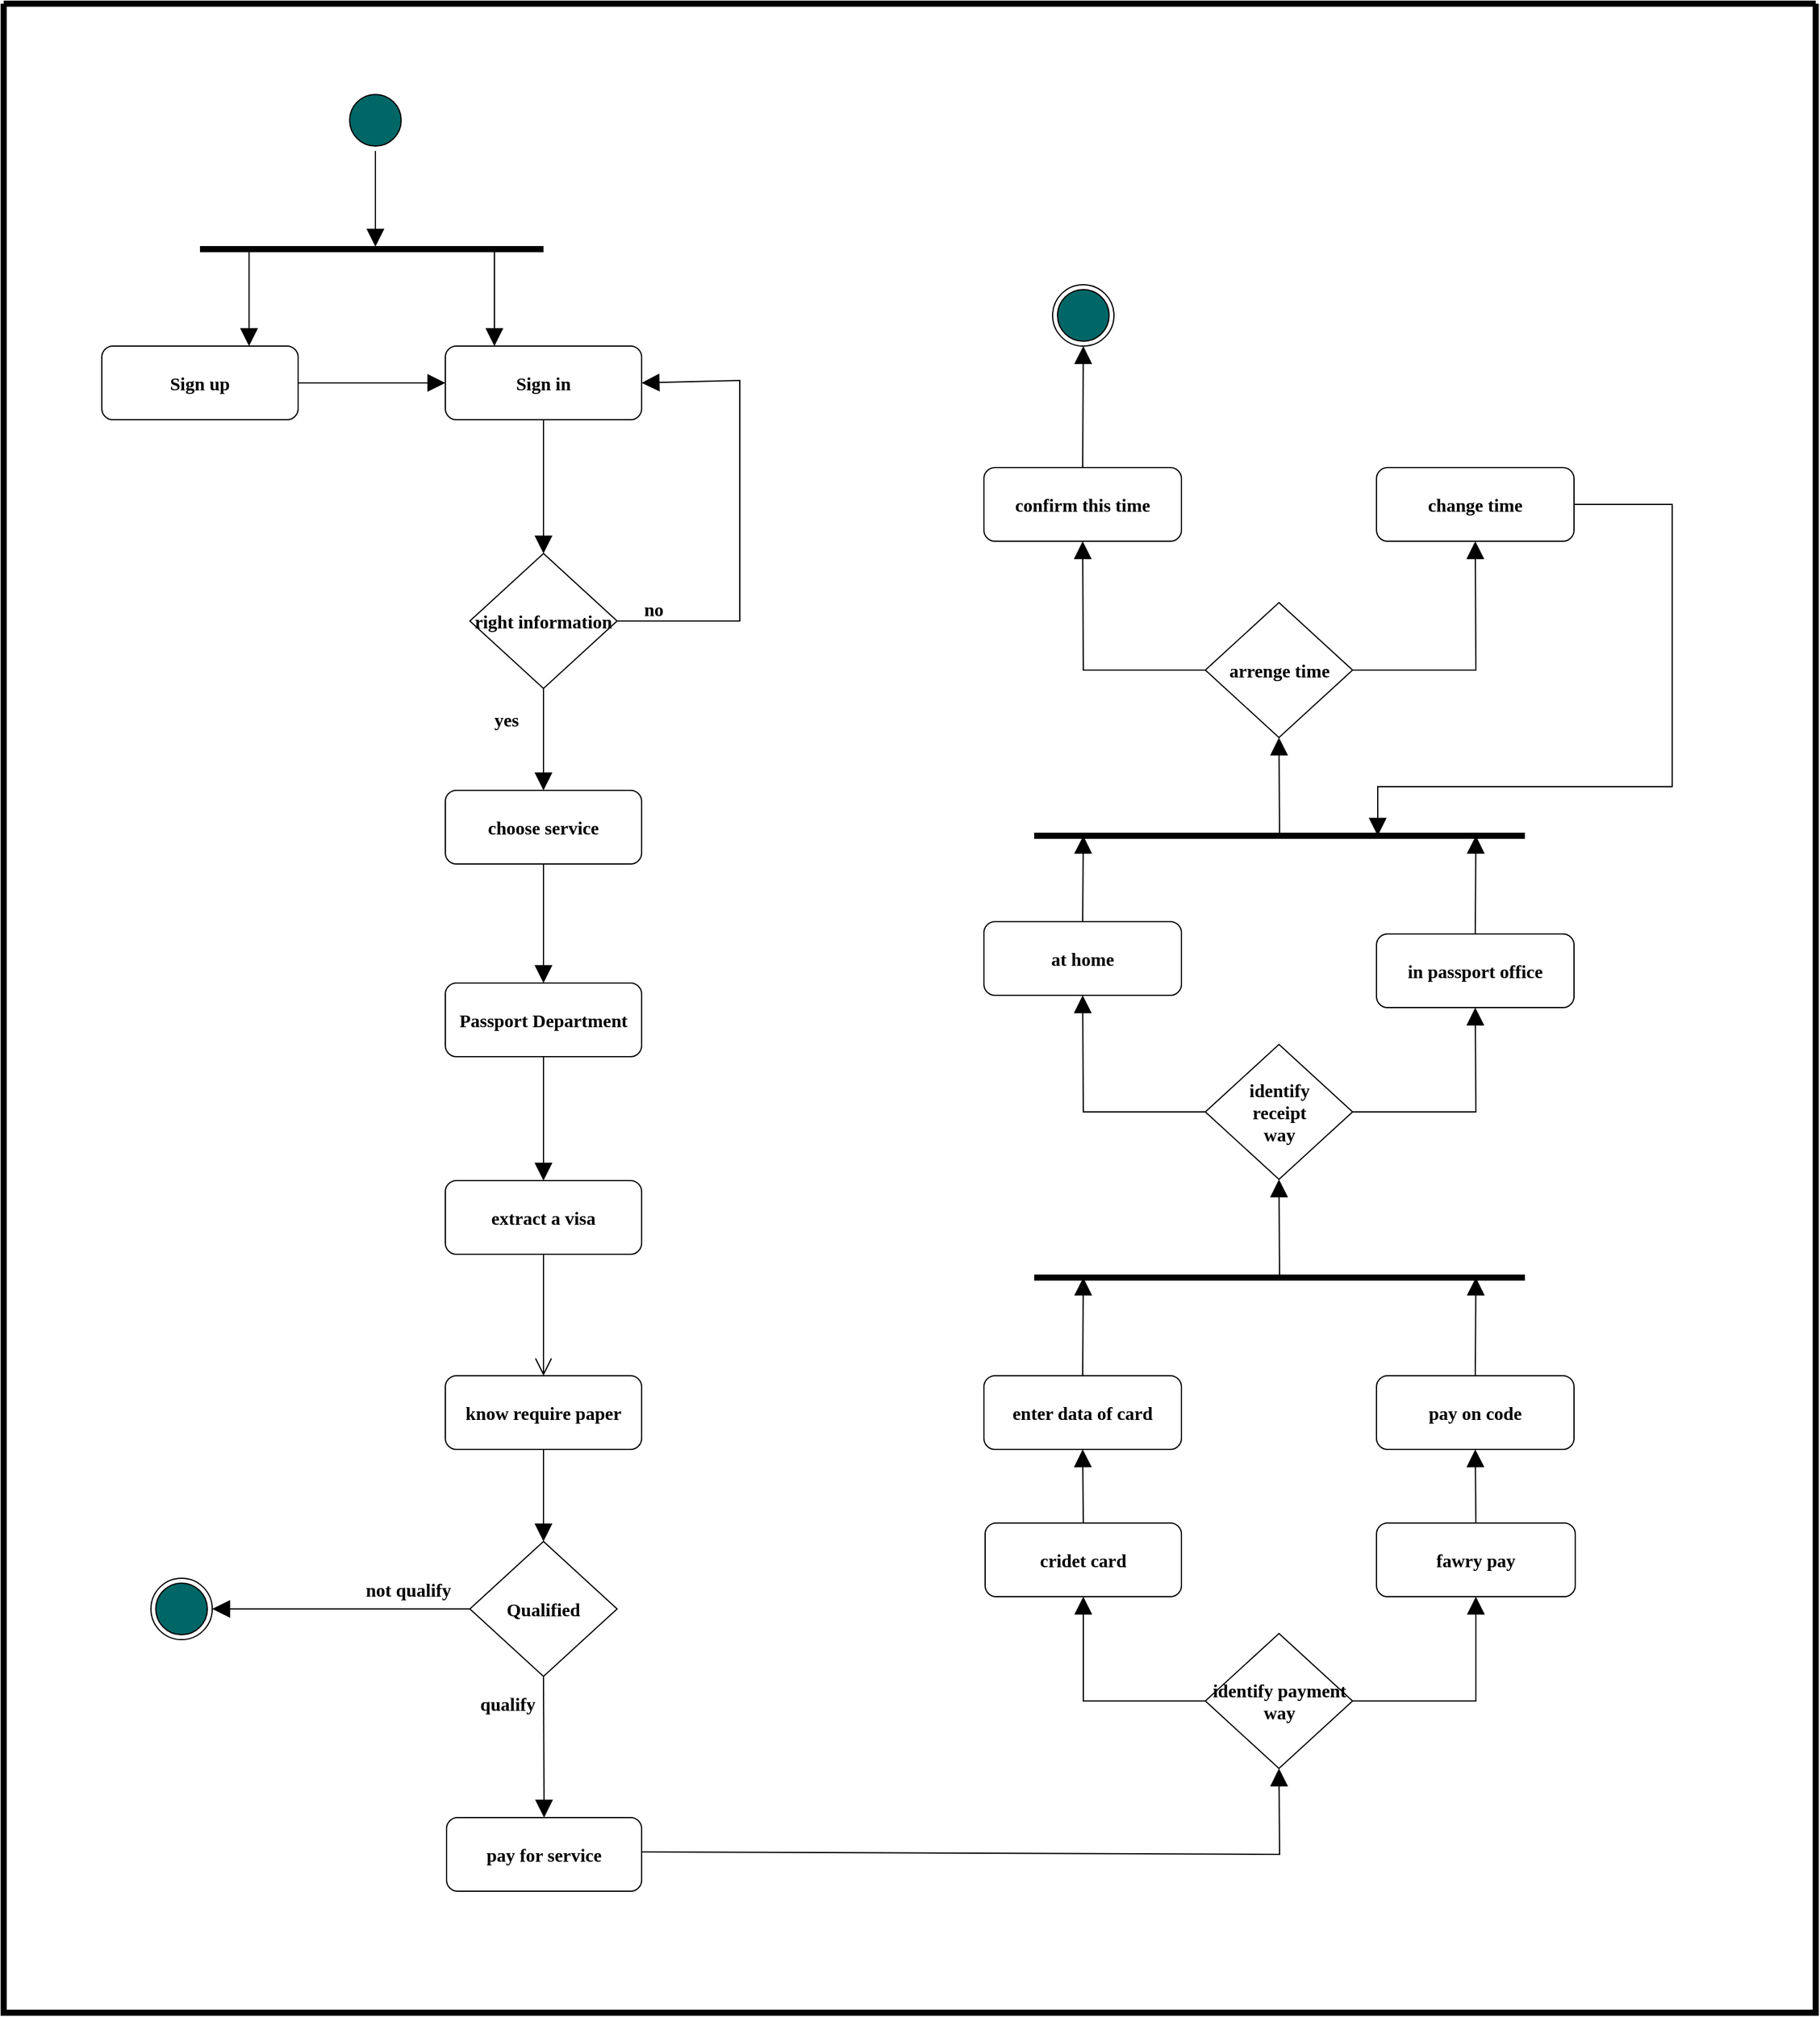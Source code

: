 <mxfile version="15.8.3" type="device"><diagram id="uHShFRgTAvPrgXR0WaOz" name="Page-1"><mxGraphModel dx="2480" dy="1286" grid="1" gridSize="10" guides="1" tooltips="1" connect="1" arrows="1" fold="1" page="1" pageScale="1" pageWidth="3000" pageHeight="3000" math="0" shadow="0"><root><mxCell id="0"/><mxCell id="1" parent="0"/><mxCell id="4eoLPG6ls2v7Al-9kTtL-5" value="" style="ellipse;html=1;shape=endState;fillColor=#006666;strokeColor=#000000;fontSize=15;fontFamily=Verdana;fontStyle=1" parent="1" vertex="1"><mxGeometry x="923" y="1688" width="50" height="50" as="geometry"/></mxCell><mxCell id="4eoLPG6ls2v7Al-9kTtL-6" value="" style="ellipse;html=1;shape=startState;fillColor=#006666;strokeColor=#000000;fontSize=15;fontFamily=Verdana;fontStyle=1" parent="1" vertex="1"><mxGeometry x="1081" y="475" width="50" height="50" as="geometry"/></mxCell><mxCell id="4eoLPG6ls2v7Al-9kTtL-10" value="pay on code" style="rounded=1;whiteSpace=wrap;html=1;fontSize=15;fontFamily=Verdana;fontStyle=1" parent="1" vertex="1"><mxGeometry x="1922" y="1523" width="161" height="60" as="geometry"/></mxCell><mxCell id="4eoLPG6ls2v7Al-9kTtL-12" value="cridet card" style="rounded=1;whiteSpace=wrap;html=1;fontSize=15;fontFamily=Verdana;fontStyle=1" parent="1" vertex="1"><mxGeometry x="1603" y="1643" width="160" height="60" as="geometry"/></mxCell><mxCell id="4eoLPG6ls2v7Al-9kTtL-13" value="fawry pay" style="rounded=1;whiteSpace=wrap;html=1;fontSize=15;fontFamily=Verdana;fontStyle=1" parent="1" vertex="1"><mxGeometry x="1922" y="1643" width="162" height="60" as="geometry"/></mxCell><mxCell id="4eoLPG6ls2v7Al-9kTtL-14" value="pay for service" style="rounded=1;whiteSpace=wrap;html=1;fontSize=15;fontFamily=Verdana;fontStyle=1" parent="1" vertex="1"><mxGeometry x="1164" y="1883" width="159" height="60" as="geometry"/></mxCell><mxCell id="4eoLPG6ls2v7Al-9kTtL-15" value="know require paper" style="rounded=1;whiteSpace=wrap;html=1;fontSize=15;fontFamily=Verdana;fontStyle=1" parent="1" vertex="1"><mxGeometry x="1163" y="1523" width="160" height="60" as="geometry"/></mxCell><mxCell id="4eoLPG6ls2v7Al-9kTtL-16" value="Passport Department" style="rounded=1;whiteSpace=wrap;html=1;strokeColor=#000000;fillColor=#FFFFFF;fontSize=15;fontFamily=Verdana;fontStyle=1" parent="1" vertex="1"><mxGeometry x="1163" y="1203" width="160" height="60" as="geometry"/></mxCell><mxCell id="4eoLPG6ls2v7Al-9kTtL-17" value="choose service" style="rounded=1;whiteSpace=wrap;html=1;strokeColor=#000000;fillColor=#FFFFFF;fontSize=15;fontFamily=Verdana;fontStyle=1" parent="1" vertex="1"><mxGeometry x="1163" y="1046" width="160" height="60" as="geometry"/></mxCell><mxCell id="4eoLPG6ls2v7Al-9kTtL-18" value="extract a visa" style="rounded=1;whiteSpace=wrap;html=1;strokeColor=#000000;fillColor=#FFFFFF;fontSize=15;fontFamily=Verdana;fontStyle=1" parent="1" vertex="1"><mxGeometry x="1163" y="1364" width="160" height="60" as="geometry"/></mxCell><mxCell id="4eoLPG6ls2v7Al-9kTtL-20" value="Sign in" style="rounded=1;whiteSpace=wrap;html=1;strokeColor=#000000;fillColor=#FFFFFF;fontSize=15;fontFamily=Verdana;fontStyle=1" parent="1" vertex="1"><mxGeometry x="1163" y="684" width="160" height="60" as="geometry"/></mxCell><mxCell id="4eoLPG6ls2v7Al-9kTtL-21" value="Sign up" style="rounded=1;whiteSpace=wrap;html=1;strokeColor=#000000;fillColor=#FFFFFF;fontSize=15;fontFamily=Verdana;fontStyle=1" parent="1" vertex="1"><mxGeometry x="883" y="684" width="160" height="60" as="geometry"/></mxCell><mxCell id="4eoLPG6ls2v7Al-9kTtL-22" value="" style="endArrow=none;html=1;rounded=0;strokeColor=#000000;strokeWidth=5;fontSize=15;fontFamily=Verdana;fontStyle=1" parent="1" edge="1"><mxGeometry width="50" height="50" relative="1" as="geometry"><mxPoint x="963" y="605" as="sourcePoint"/><mxPoint x="1243" y="605" as="targetPoint"/></mxGeometry></mxCell><mxCell id="4eoLPG6ls2v7Al-9kTtL-23" value="" style="endArrow=block;html=1;rounded=0;strokeColor=#000000;exitX=0.5;exitY=1;exitDx=0;exitDy=0;endFill=1;endSize=12;fontSize=15;fontFamily=Verdana;fontStyle=1" parent="1" source="4eoLPG6ls2v7Al-9kTtL-6" edge="1"><mxGeometry width="50" height="50" relative="1" as="geometry"><mxPoint x="1223" y="523" as="sourcePoint"/><mxPoint x="1106" y="603" as="targetPoint"/></mxGeometry></mxCell><mxCell id="4eoLPG6ls2v7Al-9kTtL-24" value="" style="endArrow=block;html=1;rounded=0;strokeColor=#000000;entryX=0.75;entryY=0;entryDx=0;entryDy=0;endFill=1;endSize=12;fontSize=15;fontFamily=Verdana;fontStyle=1" parent="1" target="4eoLPG6ls2v7Al-9kTtL-21" edge="1"><mxGeometry width="50" height="50" relative="1" as="geometry"><mxPoint x="1003" y="603" as="sourcePoint"/><mxPoint x="1363" y="453" as="targetPoint"/></mxGeometry></mxCell><mxCell id="4eoLPG6ls2v7Al-9kTtL-25" value="" style="endArrow=block;html=1;rounded=0;strokeColor=#000000;entryX=0.25;entryY=0;entryDx=0;entryDy=0;endSize=12;endFill=1;fontSize=15;fontFamily=Verdana;fontStyle=1" parent="1" target="4eoLPG6ls2v7Al-9kTtL-20" edge="1"><mxGeometry width="50" height="50" relative="1" as="geometry"><mxPoint x="1203" y="603" as="sourcePoint"/><mxPoint x="1363" y="453" as="targetPoint"/></mxGeometry></mxCell><mxCell id="4eoLPG6ls2v7Al-9kTtL-26" value="" style="endArrow=block;html=1;rounded=0;strokeColor=#000000;strokeWidth=1;exitX=1;exitY=0.5;exitDx=0;exitDy=0;entryX=0;entryY=0.5;entryDx=0;entryDy=0;endSize=12;endFill=1;fontSize=15;fontFamily=Verdana;fontStyle=1" parent="1" source="4eoLPG6ls2v7Al-9kTtL-21" target="4eoLPG6ls2v7Al-9kTtL-20" edge="1"><mxGeometry width="50" height="50" relative="1" as="geometry"><mxPoint x="1313" y="783" as="sourcePoint"/><mxPoint x="1363" y="733" as="targetPoint"/></mxGeometry></mxCell><mxCell id="4eoLPG6ls2v7Al-9kTtL-27" value="right information" style="rhombus;whiteSpace=wrap;html=1;fillColor=#FFFFFF;strokeColor=#000000;fontSize=15;fontFamily=Verdana;fontStyle=1" parent="1" vertex="1"><mxGeometry x="1183" y="853" width="120" height="110" as="geometry"/></mxCell><mxCell id="4eoLPG6ls2v7Al-9kTtL-30" value="" style="endArrow=block;endFill=1;endSize=12;html=1;rounded=0;strokeColor=#000000;strokeWidth=1;exitX=1;exitY=0.5;exitDx=0;exitDy=0;entryX=1;entryY=0.5;entryDx=0;entryDy=0;fontSize=15;fontFamily=Verdana;fontStyle=1" parent="1" source="4eoLPG6ls2v7Al-9kTtL-27" target="4eoLPG6ls2v7Al-9kTtL-20" edge="1"><mxGeometry width="160" relative="1" as="geometry"><mxPoint x="1253" y="763" as="sourcePoint"/><mxPoint x="1413" y="763" as="targetPoint"/><Array as="points"><mxPoint x="1403" y="908"/><mxPoint x="1403" y="712"/></Array></mxGeometry></mxCell><mxCell id="4eoLPG6ls2v7Al-9kTtL-31" value="" style="endArrow=block;endFill=1;endSize=12;html=1;rounded=0;strokeColor=#000000;strokeWidth=1;exitX=0.5;exitY=1;exitDx=0;exitDy=0;entryX=0.5;entryY=0;entryDx=0;entryDy=0;fontSize=15;fontFamily=Verdana;fontStyle=1" parent="1" source="4eoLPG6ls2v7Al-9kTtL-20" target="4eoLPG6ls2v7Al-9kTtL-27" edge="1"><mxGeometry width="160" relative="1" as="geometry"><mxPoint x="1253" y="763" as="sourcePoint"/><mxPoint x="1413" y="763" as="targetPoint"/></mxGeometry></mxCell><mxCell id="4eoLPG6ls2v7Al-9kTtL-32" value="" style="endArrow=block;endFill=1;endSize=12;html=1;rounded=0;strokeColor=#000000;strokeWidth=1;exitX=0;exitY=0.5;exitDx=0;exitDy=0;entryX=0.5;entryY=1;entryDx=0;entryDy=0;fontSize=15;fontFamily=Verdana;fontStyle=1" parent="1" source="4eoLPG6ls2v7Al-9kTtL-55" target="4eoLPG6ls2v7Al-9kTtL-12" edge="1"><mxGeometry width="160" relative="1" as="geometry"><mxPoint x="1253" y="1203" as="sourcePoint"/><mxPoint x="1413" y="1203" as="targetPoint"/><Array as="points"><mxPoint x="1683" y="1788"/></Array></mxGeometry></mxCell><mxCell id="4eoLPG6ls2v7Al-9kTtL-33" value="" style="endArrow=block;endFill=1;endSize=12;html=1;rounded=0;strokeColor=#000000;strokeWidth=1;exitX=1;exitY=0.5;exitDx=0;exitDy=0;entryX=0.5;entryY=1;entryDx=0;entryDy=0;fontSize=15;fontFamily=Verdana;fontStyle=1" parent="1" target="4eoLPG6ls2v7Al-9kTtL-55" edge="1"><mxGeometry width="160" relative="1" as="geometry"><mxPoint x="1323.0" y="1911" as="sourcePoint"/><mxPoint x="1773" y="1941" as="targetPoint"/><Array as="points"><mxPoint x="1843" y="1913"/></Array></mxGeometry></mxCell><mxCell id="4eoLPG6ls2v7Al-9kTtL-35" value="" style="endArrow=block;endFill=1;endSize=12;html=1;rounded=0;strokeColor=#000000;strokeWidth=1;exitX=0.5;exitY=1;exitDx=0;exitDy=0;entryX=0.5;entryY=0;entryDx=0;entryDy=0;fontSize=15;fontFamily=Verdana;fontStyle=1" parent="1" source="4eoLPG6ls2v7Al-9kTtL-53" target="4eoLPG6ls2v7Al-9kTtL-14" edge="1"><mxGeometry width="160" relative="1" as="geometry"><mxPoint x="1253" y="763" as="sourcePoint"/><mxPoint x="1783" y="1083" as="targetPoint"/></mxGeometry></mxCell><mxCell id="4eoLPG6ls2v7Al-9kTtL-36" value="" style="endArrow=block;endFill=1;endSize=12;html=1;rounded=0;strokeColor=#000000;strokeWidth=1;exitX=0.5;exitY=1;exitDx=0;exitDy=0;entryX=0.5;entryY=0;entryDx=0;entryDy=0;fontSize=15;fontFamily=Verdana;fontStyle=1" parent="1" source="4eoLPG6ls2v7Al-9kTtL-15" target="4eoLPG6ls2v7Al-9kTtL-53" edge="1"><mxGeometry width="160" relative="1" as="geometry"><mxPoint x="1253" y="763" as="sourcePoint"/><mxPoint x="1413" y="763" as="targetPoint"/><Array as="points"/></mxGeometry></mxCell><mxCell id="4eoLPG6ls2v7Al-9kTtL-37" value="" style="endArrow=open;endFill=1;endSize=12;html=1;rounded=0;strokeColor=#000000;strokeWidth=1;entryX=0.5;entryY=0;entryDx=0;entryDy=0;exitX=0.5;exitY=1;exitDx=0;exitDy=0;fontSize=15;fontFamily=Verdana;fontStyle=1" parent="1" source="4eoLPG6ls2v7Al-9kTtL-18" target="4eoLPG6ls2v7Al-9kTtL-15" edge="1"><mxGeometry width="160" relative="1" as="geometry"><mxPoint x="1253" y="763" as="sourcePoint"/><mxPoint x="1413" y="763" as="targetPoint"/></mxGeometry></mxCell><mxCell id="4eoLPG6ls2v7Al-9kTtL-38" value="" style="endArrow=block;endFill=1;endSize=12;html=1;rounded=0;strokeColor=#000000;strokeWidth=1;exitX=0.5;exitY=1;exitDx=0;exitDy=0;entryX=0.5;entryY=0;entryDx=0;entryDy=0;fontSize=15;fontFamily=Verdana;fontStyle=1" parent="1" source="4eoLPG6ls2v7Al-9kTtL-16" target="4eoLPG6ls2v7Al-9kTtL-18" edge="1"><mxGeometry width="160" relative="1" as="geometry"><mxPoint x="1253" y="763" as="sourcePoint"/><mxPoint x="1413" y="763" as="targetPoint"/></mxGeometry></mxCell><mxCell id="4eoLPG6ls2v7Al-9kTtL-39" value="" style="endArrow=block;endFill=1;endSize=12;html=1;rounded=0;strokeColor=#000000;strokeWidth=1;exitX=0.5;exitY=1;exitDx=0;exitDy=0;entryX=0.5;entryY=0;entryDx=0;entryDy=0;fontSize=15;fontFamily=Verdana;fontStyle=1" parent="1" source="4eoLPG6ls2v7Al-9kTtL-17" target="4eoLPG6ls2v7Al-9kTtL-16" edge="1"><mxGeometry width="160" relative="1" as="geometry"><mxPoint x="1253" y="763" as="sourcePoint"/><mxPoint x="1413" y="763" as="targetPoint"/></mxGeometry></mxCell><mxCell id="4eoLPG6ls2v7Al-9kTtL-40" value="" style="endArrow=block;endFill=1;endSize=12;html=1;rounded=0;strokeColor=#000000;strokeWidth=1;exitX=0.5;exitY=1;exitDx=0;exitDy=0;entryX=0.5;entryY=0;entryDx=0;entryDy=0;fontSize=15;fontFamily=Verdana;fontStyle=1" parent="1" source="4eoLPG6ls2v7Al-9kTtL-27" target="4eoLPG6ls2v7Al-9kTtL-17" edge="1"><mxGeometry width="160" relative="1" as="geometry"><mxPoint x="1253" y="763" as="sourcePoint"/><mxPoint x="1243" y="1043" as="targetPoint"/></mxGeometry></mxCell><mxCell id="4eoLPG6ls2v7Al-9kTtL-46" value="qualify" style="text;html=1;strokeColor=none;fillColor=none;align=center;verticalAlign=middle;whiteSpace=wrap;rounded=0;fontSize=15;fontFamily=Verdana;fontStyle=1" parent="1" vertex="1"><mxGeometry x="1184" y="1775" width="60" height="30" as="geometry"/></mxCell><mxCell id="4eoLPG6ls2v7Al-9kTtL-47" value="yes" style="text;html=1;strokeColor=none;fillColor=none;align=center;verticalAlign=middle;whiteSpace=wrap;rounded=0;fontSize=15;fontFamily=Verdana;fontStyle=1" parent="1" vertex="1"><mxGeometry x="1183" y="973" width="60" height="30" as="geometry"/></mxCell><mxCell id="4eoLPG6ls2v7Al-9kTtL-48" value="no" style="text;html=1;strokeColor=none;fillColor=none;align=center;verticalAlign=middle;whiteSpace=wrap;rounded=0;fontSize=15;fontFamily=Verdana;fontStyle=1" parent="1" vertex="1"><mxGeometry x="1303" y="883" width="60" height="30" as="geometry"/></mxCell><mxCell id="4eoLPG6ls2v7Al-9kTtL-53" value="Qualified" style="rhombus;whiteSpace=wrap;html=1;fillColor=#FFFFFF;strokeColor=#000000;fontSize=15;fontFamily=Verdana;fontStyle=1" parent="1" vertex="1"><mxGeometry x="1183" y="1658" width="120" height="110" as="geometry"/></mxCell><mxCell id="4eoLPG6ls2v7Al-9kTtL-55" value="identify payment &lt;br style=&quot;font-size: 15px;&quot;&gt;way" style="rhombus;whiteSpace=wrap;html=1;fillColor=#FFFFFF;strokeColor=#000000;fontSize=15;fontFamily=Verdana;fontStyle=1" parent="1" vertex="1"><mxGeometry x="1782.5" y="1733" width="120" height="110" as="geometry"/></mxCell><mxCell id="4eoLPG6ls2v7Al-9kTtL-58" value="" style="endArrow=block;endFill=1;endSize=12;html=1;rounded=0;strokeColor=#000000;strokeWidth=1;exitX=1;exitY=0.5;exitDx=0;exitDy=0;entryX=0.5;entryY=1;entryDx=0;entryDy=0;fontSize=15;fontFamily=Verdana;fontStyle=1" parent="1" source="4eoLPG6ls2v7Al-9kTtL-55" target="4eoLPG6ls2v7Al-9kTtL-13" edge="1"><mxGeometry width="160" relative="1" as="geometry"><mxPoint x="1903" y="1403" as="sourcePoint"/><mxPoint x="2064.5" y="1384" as="targetPoint"/><Array as="points"><mxPoint x="2003" y="1788"/></Array></mxGeometry></mxCell><mxCell id="4eoLPG6ls2v7Al-9kTtL-59" value="at home" style="rounded=1;whiteSpace=wrap;html=1;fontSize=15;fontFamily=Verdana;fontStyle=1" parent="1" vertex="1"><mxGeometry x="1602" y="1153" width="161" height="60" as="geometry"/></mxCell><mxCell id="4eoLPG6ls2v7Al-9kTtL-60" value="change time" style="rounded=1;whiteSpace=wrap;html=1;fontSize=15;fontFamily=Verdana;fontStyle=1" parent="1" vertex="1"><mxGeometry x="1922" y="783" width="161" height="60" as="geometry"/></mxCell><mxCell id="4eoLPG6ls2v7Al-9kTtL-61" value="enter data of card" style="rounded=1;whiteSpace=wrap;html=1;fontSize=15;fontFamily=Verdana;fontStyle=1" parent="1" vertex="1"><mxGeometry x="1602" y="1523" width="161" height="60" as="geometry"/></mxCell><mxCell id="4eoLPG6ls2v7Al-9kTtL-62" value="" style="endArrow=block;endFill=1;endSize=12;html=1;rounded=0;fontSize=15;strokeColor=#000000;strokeWidth=1;exitX=0;exitY=0.5;exitDx=0;exitDy=0;entryX=0.5;entryY=1;entryDx=0;entryDy=0;fontFamily=Verdana;fontStyle=1" parent="1" source="4eoLPG6ls2v7Al-9kTtL-70" target="4eoLPG6ls2v7Al-9kTtL-59" edge="1"><mxGeometry width="160" relative="1" as="geometry"><mxPoint x="2223" y="1403" as="sourcePoint"/><mxPoint x="2383" y="1403" as="targetPoint"/><Array as="points"><mxPoint x="1683" y="1308"/></Array></mxGeometry></mxCell><mxCell id="4eoLPG6ls2v7Al-9kTtL-63" value="" style="endArrow=block;endFill=1;endSize=12;html=1;rounded=0;fontSize=15;strokeColor=#000000;strokeWidth=1;entryX=0.5;entryY=1;entryDx=0;entryDy=0;fontFamily=Verdana;fontStyle=1" parent="1" target="4eoLPG6ls2v7Al-9kTtL-70" edge="1"><mxGeometry width="160" relative="1" as="geometry"><mxPoint x="1843" y="1443" as="sourcePoint"/><mxPoint x="2383" y="1337.29" as="targetPoint"/></mxGeometry></mxCell><mxCell id="4eoLPG6ls2v7Al-9kTtL-64" value="" style="endArrow=block;endFill=1;endSize=12;html=1;rounded=0;fontSize=15;strokeColor=#000000;strokeWidth=1;entryX=0.5;entryY=1;entryDx=0;entryDy=0;exitX=0.5;exitY=0;exitDx=0;exitDy=0;fontFamily=Verdana;fontStyle=1" parent="1" source="4eoLPG6ls2v7Al-9kTtL-13" target="4eoLPG6ls2v7Al-9kTtL-10" edge="1"><mxGeometry width="160" relative="1" as="geometry"><mxPoint x="1683" y="1583" as="sourcePoint"/><mxPoint x="1843" y="1583" as="targetPoint"/><Array as="points"/></mxGeometry></mxCell><mxCell id="4eoLPG6ls2v7Al-9kTtL-65" value="" style="endArrow=block;endFill=1;endSize=12;html=1;rounded=0;fontSize=15;strokeColor=#000000;strokeWidth=1;exitX=0.5;exitY=0;exitDx=0;exitDy=0;entryX=0.5;entryY=1;entryDx=0;entryDy=0;fontFamily=Verdana;fontStyle=1" parent="1" source="4eoLPG6ls2v7Al-9kTtL-12" target="4eoLPG6ls2v7Al-9kTtL-61" edge="1"><mxGeometry width="160" relative="1" as="geometry"><mxPoint x="1683" y="1583" as="sourcePoint"/><mxPoint x="1843" y="1583" as="targetPoint"/></mxGeometry></mxCell><mxCell id="4eoLPG6ls2v7Al-9kTtL-66" value="" style="endArrow=none;endFill=0;endSize=12;html=1;rounded=0;fontSize=15;strokeColor=#000000;strokeWidth=5;fontFamily=Verdana;fontStyle=1" parent="1" edge="1"><mxGeometry width="160" relative="1" as="geometry"><mxPoint x="1643" y="1443" as="sourcePoint"/><mxPoint x="2043" y="1443" as="targetPoint"/></mxGeometry></mxCell><mxCell id="4eoLPG6ls2v7Al-9kTtL-67" value="" style="endArrow=block;endFill=1;endSize=12;html=1;rounded=0;fontSize=15;strokeColor=#000000;strokeWidth=1;entryX=0.5;entryY=1;entryDx=0;entryDy=0;fontFamily=Verdana;fontStyle=1" parent="1" target="4eoLPG6ls2v7Al-9kTtL-77" edge="1"><mxGeometry width="160" relative="1" as="geometry"><mxPoint x="1843" y="1083" as="sourcePoint"/><mxPoint x="2393" y="973" as="targetPoint"/></mxGeometry></mxCell><mxCell id="4eoLPG6ls2v7Al-9kTtL-68" value="" style="endArrow=block;endFill=1;endSize=12;html=1;rounded=0;fontSize=15;strokeColor=#000000;strokeWidth=1;exitX=0.5;exitY=0;exitDx=0;exitDy=0;fontFamily=Verdana;fontStyle=1" parent="1" source="4eoLPG6ls2v7Al-9kTtL-61" edge="1"><mxGeometry width="160" relative="1" as="geometry"><mxPoint x="2243" y="1423" as="sourcePoint"/><mxPoint x="1683" y="1443" as="targetPoint"/></mxGeometry></mxCell><mxCell id="4eoLPG6ls2v7Al-9kTtL-69" value="" style="endArrow=block;endFill=1;endSize=12;html=1;rounded=0;fontSize=15;strokeColor=#000000;strokeWidth=1;exitX=0.5;exitY=0;exitDx=0;exitDy=0;fontFamily=Verdana;fontStyle=1" parent="1" source="4eoLPG6ls2v7Al-9kTtL-10" edge="1"><mxGeometry width="160" relative="1" as="geometry"><mxPoint x="2253" y="1433" as="sourcePoint"/><mxPoint x="2003" y="1443" as="targetPoint"/></mxGeometry></mxCell><mxCell id="4eoLPG6ls2v7Al-9kTtL-70" value="identify &lt;br style=&quot;font-size: 15px;&quot;&gt;receipt&lt;br style=&quot;font-size: 15px;&quot;&gt;way" style="rhombus;whiteSpace=wrap;html=1;fillColor=#FFFFFF;strokeColor=#000000;fontSize=15;fontFamily=Verdana;fontStyle=1" parent="1" vertex="1"><mxGeometry x="1782.5" y="1253" width="120" height="110" as="geometry"/></mxCell><mxCell id="4eoLPG6ls2v7Al-9kTtL-71" value="confirm this time" style="rounded=1;whiteSpace=wrap;html=1;fontSize=15;fontFamily=Verdana;fontStyle=1" parent="1" vertex="1"><mxGeometry x="1602" y="783" width="161" height="60" as="geometry"/></mxCell><mxCell id="4eoLPG6ls2v7Al-9kTtL-72" value="in passport office" style="rounded=1;whiteSpace=wrap;html=1;fontSize=15;fontFamily=Verdana;fontStyle=1" parent="1" vertex="1"><mxGeometry x="1922" y="1163" width="161" height="60" as="geometry"/></mxCell><mxCell id="4eoLPG6ls2v7Al-9kTtL-73" value="" style="endArrow=block;endFill=1;endSize=12;html=1;rounded=0;fontSize=15;strokeColor=#000000;strokeWidth=1;exitX=0.5;exitY=0;exitDx=0;exitDy=0;fontFamily=Verdana;fontStyle=1" parent="1" source="4eoLPG6ls2v7Al-9kTtL-59" edge="1"><mxGeometry width="160" relative="1" as="geometry"><mxPoint x="2243" y="983" as="sourcePoint"/><mxPoint x="1683" y="1083" as="targetPoint"/></mxGeometry></mxCell><mxCell id="4eoLPG6ls2v7Al-9kTtL-74" value="" style="endArrow=block;endFill=1;endSize=12;html=1;rounded=0;fontSize=15;strokeColor=#000000;strokeWidth=1;exitX=1;exitY=0.5;exitDx=0;exitDy=0;entryX=0.5;entryY=1;entryDx=0;entryDy=0;fontFamily=Verdana;fontStyle=1" parent="1" source="4eoLPG6ls2v7Al-9kTtL-70" target="4eoLPG6ls2v7Al-9kTtL-72" edge="1"><mxGeometry width="160" relative="1" as="geometry"><mxPoint x="2253" y="1433" as="sourcePoint"/><mxPoint x="2413" y="1433" as="targetPoint"/><Array as="points"><mxPoint x="2003" y="1308"/></Array></mxGeometry></mxCell><mxCell id="4eoLPG6ls2v7Al-9kTtL-75" value="" style="endArrow=block;endFill=1;endSize=12;html=1;rounded=0;fontSize=15;strokeColor=#000000;strokeWidth=1;exitX=0.5;exitY=0;exitDx=0;exitDy=0;fontFamily=Verdana;fontStyle=1" parent="1" source="4eoLPG6ls2v7Al-9kTtL-72" edge="1"><mxGeometry width="160" relative="1" as="geometry"><mxPoint x="2243" y="983" as="sourcePoint"/><mxPoint x="2003" y="1083" as="targetPoint"/></mxGeometry></mxCell><mxCell id="4eoLPG6ls2v7Al-9kTtL-76" value="" style="endArrow=none;endFill=0;endSize=12;html=1;rounded=0;fontSize=15;strokeColor=#000000;strokeWidth=5;fontFamily=Verdana;fontStyle=1" parent="1" edge="1"><mxGeometry width="160" relative="1" as="geometry"><mxPoint x="1643" y="1083" as="sourcePoint"/><mxPoint x="2043" y="1083" as="targetPoint"/></mxGeometry></mxCell><mxCell id="4eoLPG6ls2v7Al-9kTtL-77" value="arrenge time" style="rhombus;whiteSpace=wrap;html=1;fillColor=#FFFFFF;strokeColor=#000000;fontSize=15;fontFamily=Verdana;fontStyle=1" parent="1" vertex="1"><mxGeometry x="1782.5" y="893" width="120" height="110" as="geometry"/></mxCell><mxCell id="4eoLPG6ls2v7Al-9kTtL-78" value="" style="endArrow=block;endFill=1;endSize=12;html=1;rounded=0;fontSize=15;strokeColor=#000000;strokeWidth=1;exitX=1;exitY=0.5;exitDx=0;exitDy=0;entryX=0.5;entryY=1;entryDx=0;entryDy=0;fontFamily=Verdana;fontStyle=1" parent="1" source="4eoLPG6ls2v7Al-9kTtL-77" target="4eoLPG6ls2v7Al-9kTtL-60" edge="1"><mxGeometry width="160" relative="1" as="geometry"><mxPoint x="2273" y="1023" as="sourcePoint"/><mxPoint x="2273.5" y="943" as="targetPoint"/><Array as="points"><mxPoint x="2003" y="948"/></Array></mxGeometry></mxCell><mxCell id="4eoLPG6ls2v7Al-9kTtL-79" value="" style="endArrow=block;endFill=1;endSize=12;html=1;rounded=0;fontSize=15;strokeColor=#000000;strokeWidth=1;exitX=0;exitY=0.5;exitDx=0;exitDy=0;entryX=0.5;entryY=1;entryDx=0;entryDy=0;fontFamily=Verdana;fontStyle=1" parent="1" source="4eoLPG6ls2v7Al-9kTtL-77" target="4eoLPG6ls2v7Al-9kTtL-71" edge="1"><mxGeometry width="160" relative="1" as="geometry"><mxPoint x="1681.79" y="923" as="sourcePoint"/><mxPoint x="1673" y="873" as="targetPoint"/><Array as="points"><mxPoint x="1683" y="948"/></Array></mxGeometry></mxCell><mxCell id="4eoLPG6ls2v7Al-9kTtL-80" value="" style="endArrow=block;endFill=1;endSize=12;html=1;rounded=0;fontSize=15;strokeColor=#000000;strokeWidth=1;exitX=1;exitY=0.5;exitDx=0;exitDy=0;fontFamily=Verdana;fontStyle=1" parent="1" source="4eoLPG6ls2v7Al-9kTtL-60" edge="1"><mxGeometry width="160" relative="1" as="geometry"><mxPoint x="2293" y="1043" as="sourcePoint"/><mxPoint x="1923" y="1083" as="targetPoint"/><Array as="points"><mxPoint x="2163" y="813"/><mxPoint x="2163" y="1043"/><mxPoint x="1923" y="1043"/></Array></mxGeometry></mxCell><mxCell id="4eoLPG6ls2v7Al-9kTtL-81" value="" style="endArrow=block;endFill=1;endSize=12;html=1;rounded=0;fontSize=15;strokeColor=#000000;strokeWidth=1;exitX=0.5;exitY=0;exitDx=0;exitDy=0;entryX=0.5;entryY=1;entryDx=0;entryDy=0;fontFamily=Verdana;fontStyle=1" parent="1" source="4eoLPG6ls2v7Al-9kTtL-71" target="4eoLPG6ls2v7Al-9kTtL-83" edge="1"><mxGeometry width="160" relative="1" as="geometry"><mxPoint x="2303" y="1053" as="sourcePoint"/><mxPoint x="1723" y="703" as="targetPoint"/></mxGeometry></mxCell><mxCell id="4eoLPG6ls2v7Al-9kTtL-83" value="" style="ellipse;html=1;shape=endState;fillColor=#006666;strokeColor=#000000;fontSize=15;fontFamily=Verdana;fontStyle=1" parent="1" vertex="1"><mxGeometry x="1658" y="634" width="50" height="50" as="geometry"/></mxCell><mxCell id="4eoLPG6ls2v7Al-9kTtL-84" value="" style="endArrow=block;endFill=1;endSize=12;html=1;rounded=0;strokeColor=#000000;strokeWidth=1;exitX=0;exitY=0.5;exitDx=0;exitDy=0;entryX=1;entryY=0.5;entryDx=0;entryDy=0;fontSize=15;fontFamily=Verdana;fontStyle=1" parent="1" source="4eoLPG6ls2v7Al-9kTtL-53" target="4eoLPG6ls2v7Al-9kTtL-5" edge="1"><mxGeometry width="160" relative="1" as="geometry"><mxPoint x="1253.0" y="1593" as="sourcePoint"/><mxPoint x="1253.0" y="1668" as="targetPoint"/><Array as="points"/></mxGeometry></mxCell><mxCell id="4eoLPG6ls2v7Al-9kTtL-85" value="not qualify" style="text;html=1;strokeColor=none;fillColor=none;align=center;verticalAlign=middle;whiteSpace=wrap;rounded=0;fontSize=15;fontFamily=Verdana;fontStyle=1" parent="1" vertex="1"><mxGeometry x="1083" y="1682" width="100" height="30" as="geometry"/></mxCell><mxCell id="4eoLPG6ls2v7Al-9kTtL-87" value="" style="swimlane;startSize=0;fontFamily=Verdana;fontSize=15;strokeColor=#000000;fillColor=#FFFFFF;strokeWidth=5;" parent="1" vertex="1"><mxGeometry x="803" y="405" width="1477" height="1637" as="geometry"/></mxCell></root></mxGraphModel></diagram></mxfile>